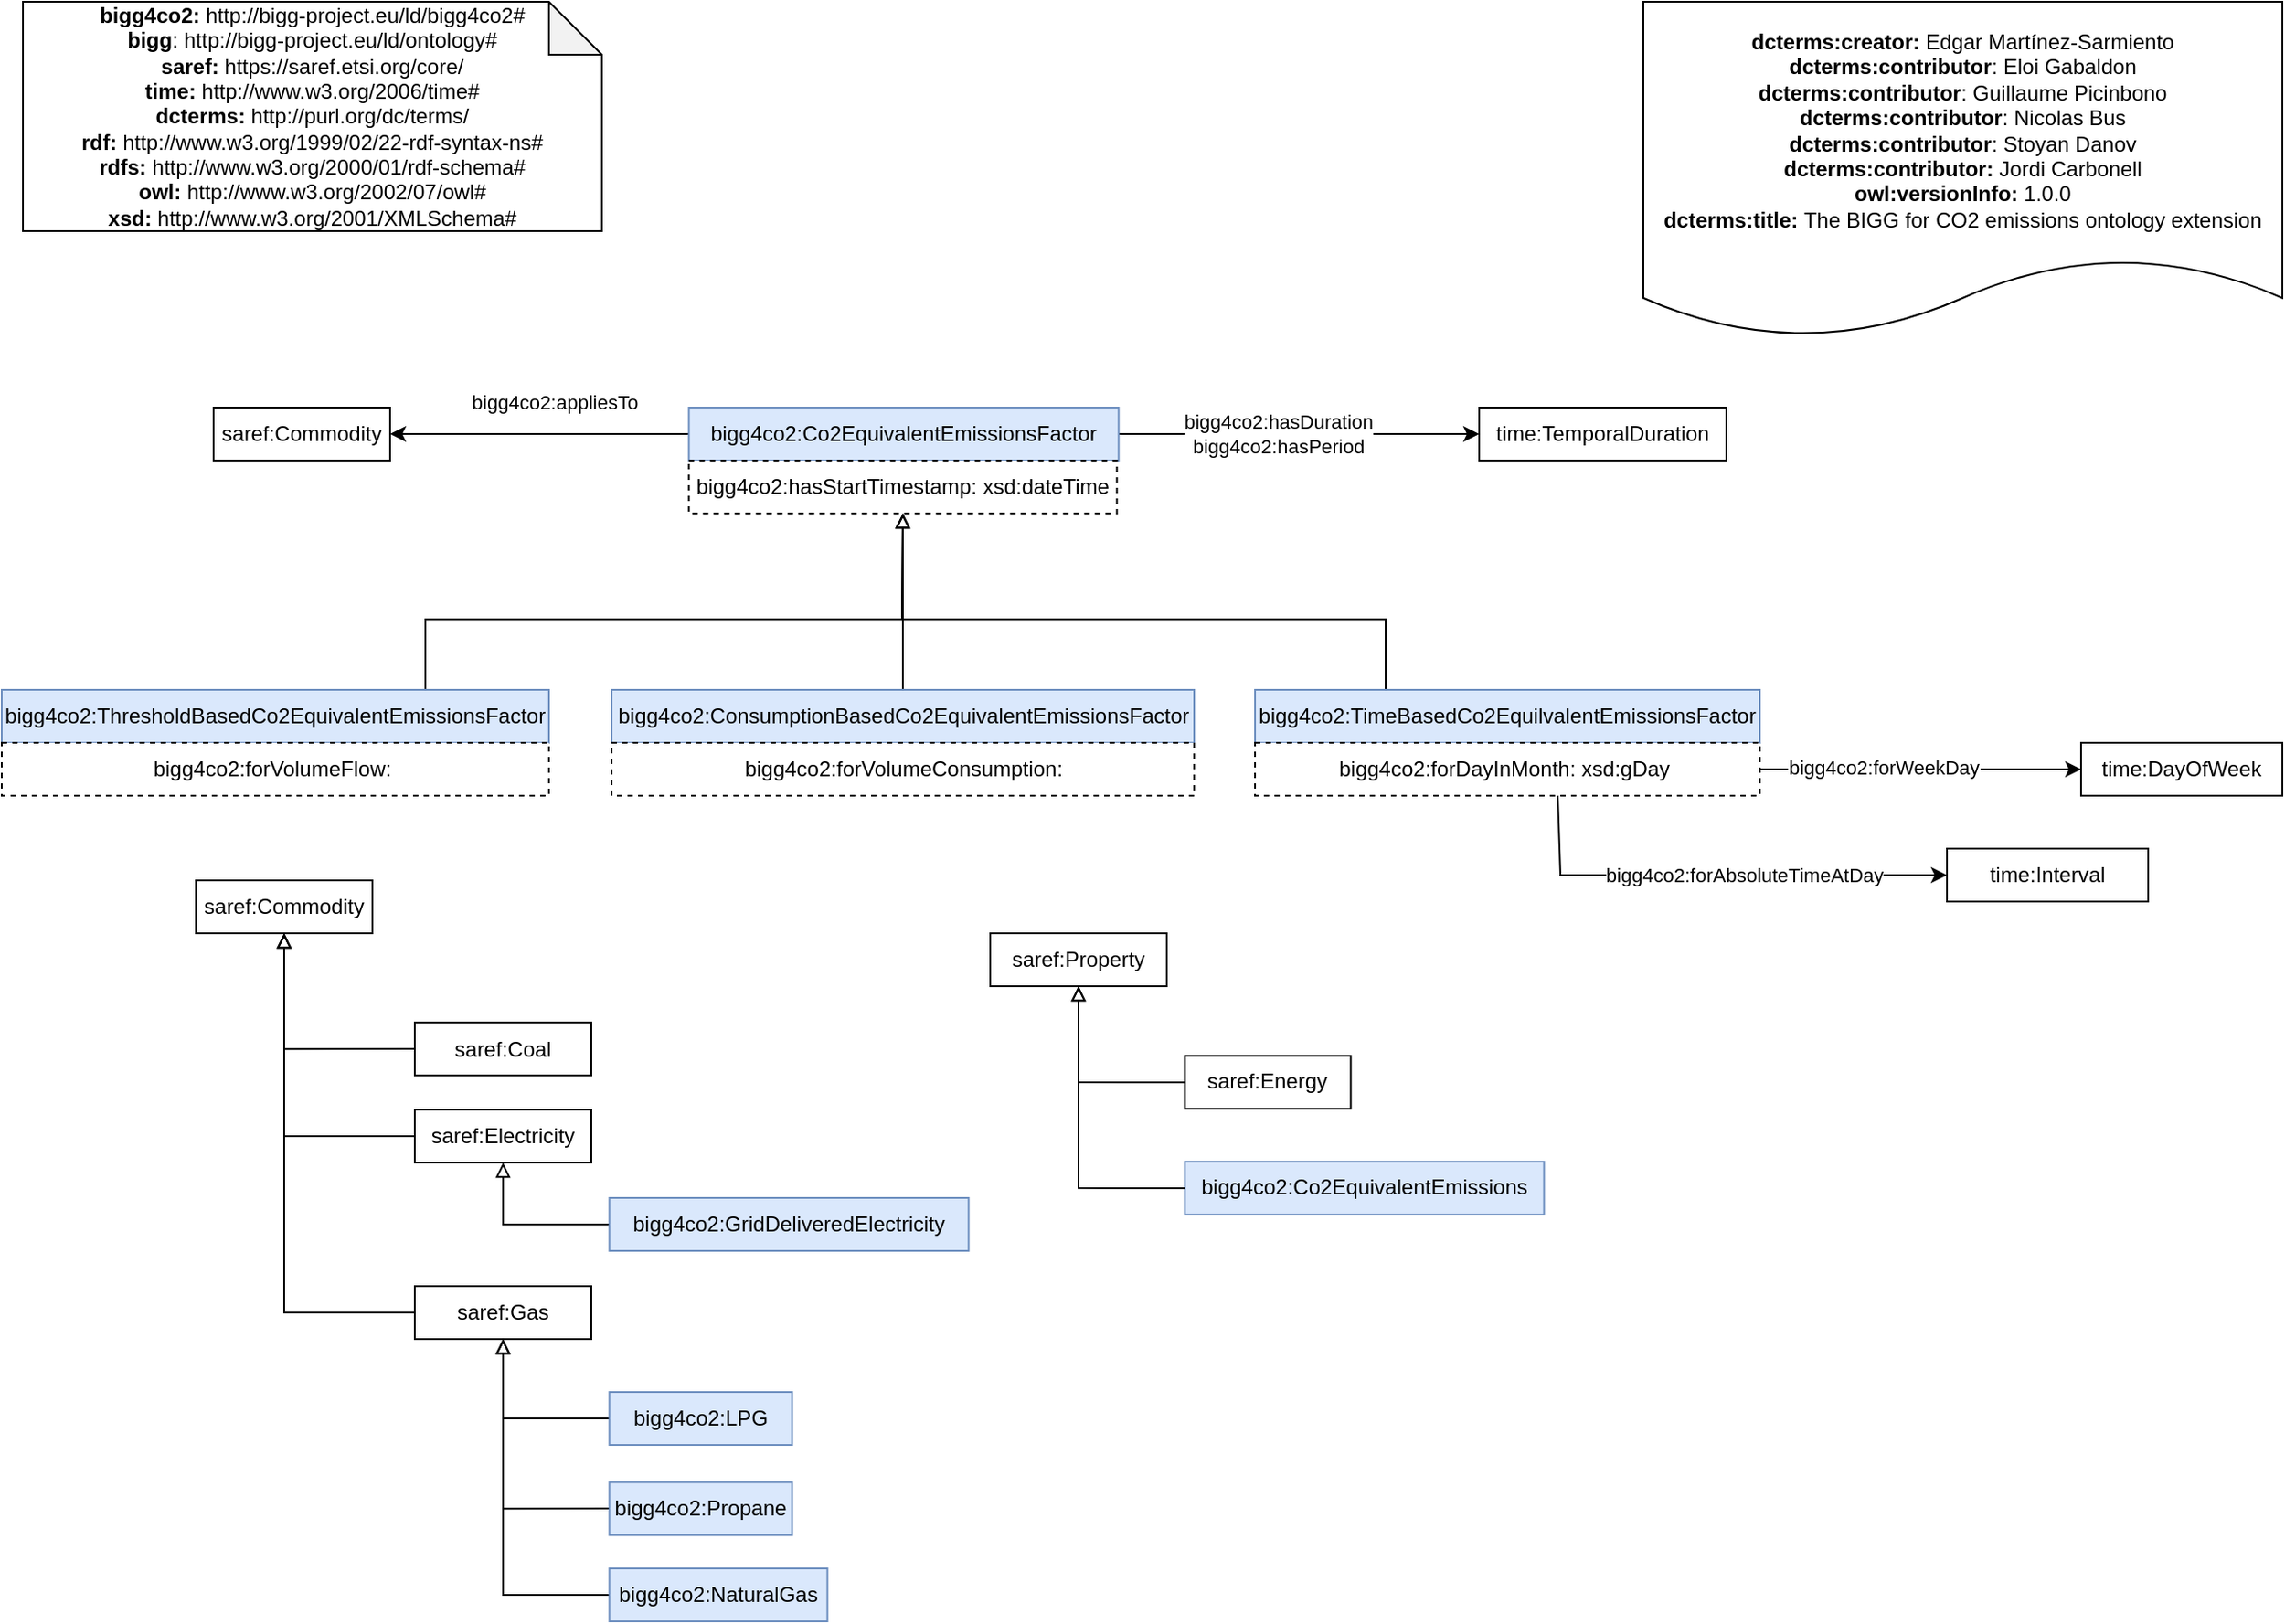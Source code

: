 <mxfile version="20.5.3" type="embed"><diagram name="Página-1" id="1WaEkd88R1eabdke-Tcu"><mxGraphModel dx="1207" dy="-958" grid="1" gridSize="10" guides="1" tooltips="1" connect="1" arrows="1" fold="1" page="1" pageScale="1" pageWidth="827" pageHeight="1169" math="0" shadow="0"><root><mxCell id="0"/><mxCell id="1" parent="0"/><mxCell id="2" value="saref:Commodity" style="rounded=0;whiteSpace=wrap;html=1;snapToPoint=1;points=[[0.1,0],[0.2,0],[0.3,0],[0.4,0],[0.5,0],[0.6,0],[0.7,0],[0.8,0],[0.9,0],[0,0.1],[0,0.3],[0,0.5],[0,0.7],[0,0.9],[0.1,1],[0.2,1],[0.3,1],[0.4,1],[0.5,1],[0.6,1],[0.7,1],[0.8,1],[0.9,1],[1,0.1],[1,0.3],[1,0.5],[1,0.7],[1,0.9]];fillColor=#FFFFFF;strokeColor=#000000;" parent="1" vertex="1"><mxGeometry x="340" y="1650" width="100" height="30" as="geometry"/></mxCell><mxCell id="3" style="rounded=0;orthogonalLoop=1;jettySize=auto;html=1;edgeStyle=orthogonalEdgeStyle;" parent="1" source="7" target="2" edge="1"><mxGeometry relative="1" as="geometry"/></mxCell><mxCell id="4" value="bigg4co2:appliesTo" style="edgeLabel;html=1;align=center;verticalAlign=middle;resizable=0;points=[];" parent="3" connectable="0" vertex="1"><mxGeometry x="-0.097" y="-9" relative="1" as="geometry"><mxPoint y="-9" as="offset"/></mxGeometry></mxCell><mxCell id="5" style="edgeStyle=orthogonalEdgeStyle;rounded=0;orthogonalLoop=1;jettySize=auto;html=1;" parent="1" source="7" target="9" edge="1"><mxGeometry relative="1" as="geometry"/></mxCell><mxCell id="6" value="bigg4co2:hasDuration&lt;br&gt;bigg4co2:hasPeriod" style="edgeLabel;html=1;align=center;verticalAlign=middle;resizable=0;points=[];" parent="5" connectable="0" vertex="1"><mxGeometry x="-0.149" y="-2" relative="1" as="geometry"><mxPoint x="3" y="-2" as="offset"/></mxGeometry></mxCell><mxCell id="7" value="bigg4co2:Co2EquivalentEmissionsFactor" style="rounded=0;whiteSpace=wrap;html=1;snapToPoint=1;points=[[0.1,0],[0.2,0],[0.3,0],[0.4,0],[0.5,0],[0.6,0],[0.7,0],[0.8,0],[0.9,0],[0,0.1],[0,0.3],[0,0.5],[0,0.7],[0,0.9],[0.1,1],[0.2,1],[0.3,1],[0.4,1],[0.5,1],[0.6,1],[0.7,1],[0.8,1],[0.9,1],[1,0.1],[1,0.3],[1,0.5],[1,0.7],[1,0.9]];fillColor=#dae8fc;strokeColor=#6c8ebf;" parent="1" vertex="1"><mxGeometry x="609.25" y="1650" width="243.5" height="30" as="geometry"/></mxCell><mxCell id="8" value="bigg4co2:hasStartTimestamp: xsd:dateTime" style="rounded=0;whiteSpace=wrap;html=1;snapToPoint=1;points=[[0.1,0],[0.2,0],[0.3,0],[0.4,0],[0.5,0],[0.6,0],[0.7,0],[0.8,0],[0.9,0],[0,0.1],[0,0.3],[0,0.5],[0,0.7],[0,0.9],[0.1,1],[0.2,1],[0.3,1],[0.4,1],[0.5,1],[0.6,1],[0.7,1],[0.8,1],[0.9,1],[1,0.1],[1,0.3],[1,0.5],[1,0.7],[1,0.9]];dashed=1;fillColor=#FFFFFF;" parent="1" vertex="1"><mxGeometry x="609.25" y="1680" width="242.5" height="30" as="geometry"/></mxCell><mxCell id="9" value="time:TemporalDuration" style="rounded=0;whiteSpace=wrap;html=1;snapToPoint=1;points=[[0.1,0],[0.2,0],[0.3,0],[0.4,0],[0.5,0],[0.6,0],[0.7,0],[0.8,0],[0.9,0],[0,0.1],[0,0.3],[0,0.5],[0,0.7],[0,0.9],[0.1,1],[0.2,1],[0.3,1],[0.4,1],[0.5,1],[0.6,1],[0.7,1],[0.8,1],[0.9,1],[1,0.1],[1,0.3],[1,0.5],[1,0.7],[1,0.9]];" parent="1" vertex="1"><mxGeometry x="1057" y="1650" width="140" height="30" as="geometry"/></mxCell><mxCell id="10" style="edgeStyle=orthogonalEdgeStyle;rounded=0;orthogonalLoop=1;jettySize=auto;html=1;endArrow=block;endFill=0;" parent="1" source="11" target="8" edge="1"><mxGeometry relative="1" as="geometry"><Array as="points"/></mxGeometry></mxCell><mxCell id="11" value="bigg4co2:ConsumptionBasedCo2EquivalentEmissionsFactor" style="rounded=0;whiteSpace=wrap;html=1;snapToPoint=1;points=[[0.1,0],[0.2,0],[0.3,0],[0.4,0],[0.5,0],[0.6,0],[0.7,0],[0.8,0],[0.9,0],[0,0.1],[0,0.3],[0,0.5],[0,0.7],[0,0.9],[0.1,1],[0.2,1],[0.3,1],[0.4,1],[0.5,1],[0.6,1],[0.7,1],[0.8,1],[0.9,1],[1,0.1],[1,0.3],[1,0.5],[1,0.7],[1,0.9]];fillColor=#dae8fc;strokeColor=#6c8ebf;" parent="1" vertex="1"><mxGeometry x="565.5" y="1810" width="330" height="30" as="geometry"/></mxCell><mxCell id="12" value="bigg4co2:forVolumeConsumption:" style="rounded=0;whiteSpace=wrap;html=1;snapToPoint=1;points=[[0.1,0],[0.2,0],[0.3,0],[0.4,0],[0.5,0],[0.6,0],[0.7,0],[0.8,0],[0.9,0],[0,0.1],[0,0.3],[0,0.5],[0,0.7],[0,0.9],[0.1,1],[0.2,1],[0.3,1],[0.4,1],[0.5,1],[0.6,1],[0.7,1],[0.8,1],[0.9,1],[1,0.1],[1,0.3],[1,0.5],[1,0.7],[1,0.9]];dashed=1;fillColor=#FFFFFF;" parent="1" vertex="1"><mxGeometry x="565.5" y="1840" width="330" height="30" as="geometry"/></mxCell><mxCell id="13" style="edgeStyle=orthogonalEdgeStyle;rounded=0;orthogonalLoop=1;jettySize=auto;html=1;endArrow=block;endFill=0;exitX=0.4;exitY=0;exitDx=0;exitDy=0;" parent="1" source="16" target="8" edge="1"><mxGeometry relative="1" as="geometry"><Array as="points"><mxPoint x="1004" y="1810"/><mxPoint x="1004" y="1770"/><mxPoint x="730" y="1770"/></Array></mxGeometry></mxCell><mxCell id="14" value="" style="edgeStyle=orthogonalEdgeStyle;rounded=0;orthogonalLoop=1;jettySize=auto;html=1;" parent="1" source="19" target="23" edge="1"><mxGeometry relative="1" as="geometry"/></mxCell><mxCell id="15" value="bigg4co2:forWeekDay" style="edgeLabel;html=1;align=center;verticalAlign=middle;resizable=0;points=[];" parent="14" connectable="0" vertex="1"><mxGeometry x="-0.235" y="1" relative="1" as="geometry"><mxPoint as="offset"/></mxGeometry></mxCell><mxCell id="16" value="bigg4co2:TimeBasedCo2EquilvalentEmissionsFactor" style="rounded=0;whiteSpace=wrap;html=1;snapToPoint=1;points=[[0.1,0],[0.2,0],[0.3,0],[0.4,0],[0.5,0],[0.6,0],[0.7,0],[0.8,0],[0.9,0],[0,0.1],[0,0.3],[0,0.5],[0,0.7],[0,0.9],[0.1,1],[0.2,1],[0.3,1],[0.4,1],[0.5,1],[0.6,1],[0.7,1],[0.8,1],[0.9,1],[1,0.1],[1,0.3],[1,0.5],[1,0.7],[1,0.9]];fillColor=#dae8fc;strokeColor=#6c8ebf;" parent="1" vertex="1"><mxGeometry x="930" y="1810" width="286" height="30" as="geometry"/></mxCell><mxCell id="17" value="" style="edgeStyle=orthogonalEdgeStyle;rounded=0;orthogonalLoop=1;jettySize=auto;html=1;" parent="1" source="19" target="24" edge="1"><mxGeometry relative="1" as="geometry"><mxPoint x="1145.474" y="1949.684" as="targetPoint"/><Array as="points"><mxPoint x="1103" y="1915"/></Array></mxGeometry></mxCell><mxCell id="18" value="bigg4co2:forAbsoluteTimeAtDay" style="edgeLabel;html=1;align=center;verticalAlign=middle;resizable=0;points=[];" parent="17" connectable="0" vertex="1"><mxGeometry x="0.578" y="2" relative="1" as="geometry"><mxPoint x="-60" y="2" as="offset"/></mxGeometry></mxCell><mxCell id="19" value="bigg4co2:forDayInMonth: xsd:gDay&amp;nbsp;" style="rounded=0;whiteSpace=wrap;html=1;snapToPoint=1;points=[[0.1,0],[0.2,0],[0.3,0],[0.4,0],[0.5,0],[0.6,0],[0.7,0],[0.8,0],[0.9,0],[0,0.1],[0,0.3],[0,0.5],[0,0.7],[0,0.9],[0.1,1],[0.2,1],[0.3,1],[0.4,1],[0.5,1],[0.6,1],[0.7,1],[0.8,1],[0.9,1],[1,0.1],[1,0.3],[1,0.5],[1,0.7],[1,0.9]];dashed=1;fillColor=#FFFFFF;" parent="1" vertex="1"><mxGeometry x="930" y="1840" width="286" height="30" as="geometry"/></mxCell><mxCell id="20" style="edgeStyle=orthogonalEdgeStyle;rounded=0;orthogonalLoop=1;jettySize=auto;html=1;endArrow=block;endFill=0;exitX=0.7;exitY=0;exitDx=0;exitDy=0;" parent="1" source="21" target="8" edge="1"><mxGeometry relative="1" as="geometry"><Array as="points"><mxPoint x="460" y="1810"/><mxPoint x="460" y="1770"/><mxPoint x="730" y="1770"/></Array></mxGeometry></mxCell><mxCell id="21" value="bigg4co2:ThresholdBasedCo2EquivalentEmissionsFactor" style="rounded=0;whiteSpace=wrap;html=1;snapToPoint=1;points=[[0.1,0],[0.2,0],[0.3,0],[0.4,0],[0.5,0],[0.6,0],[0.7,0],[0.8,0],[0.9,0],[0,0.1],[0,0.3],[0,0.5],[0,0.7],[0,0.9],[0.1,1],[0.2,1],[0.3,1],[0.4,1],[0.5,1],[0.6,1],[0.7,1],[0.8,1],[0.9,1],[1,0.1],[1,0.3],[1,0.5],[1,0.7],[1,0.9]];fillColor=#dae8fc;strokeColor=#6c8ebf;" parent="1" vertex="1"><mxGeometry x="220" y="1810" width="310" height="30" as="geometry"/></mxCell><mxCell id="22" value="bigg4co2:forVolumeFlow:&amp;nbsp;" style="rounded=0;whiteSpace=wrap;html=1;snapToPoint=1;points=[[0.1,0],[0.2,0],[0.3,0],[0.4,0],[0.5,0],[0.6,0],[0.7,0],[0.8,0],[0.9,0],[0,0.1],[0,0.3],[0,0.5],[0,0.7],[0,0.9],[0.1,1],[0.2,1],[0.3,1],[0.4,1],[0.5,1],[0.6,1],[0.7,1],[0.8,1],[0.9,1],[1,0.1],[1,0.3],[1,0.5],[1,0.7],[1,0.9]];dashed=1;fillColor=#FFFFFF;" parent="1" vertex="1"><mxGeometry x="220" y="1840" width="310" height="30" as="geometry"/></mxCell><mxCell id="23" value="time:DayOfWeek" style="rounded=0;whiteSpace=wrap;html=1;snapToPoint=1;points=[[0.1,0],[0.2,0],[0.3,0],[0.4,0],[0.5,0],[0.6,0],[0.7,0],[0.8,0],[0.9,0],[0,0.1],[0,0.3],[0,0.5],[0,0.7],[0,0.9],[0.1,1],[0.2,1],[0.3,1],[0.4,1],[0.5,1],[0.6,1],[0.7,1],[0.8,1],[0.9,1],[1,0.1],[1,0.3],[1,0.5],[1,0.7],[1,0.9]];" parent="1" vertex="1"><mxGeometry x="1397.98" y="1840" width="114" height="30" as="geometry"/></mxCell><mxCell id="24" value="time:Interval" style="rounded=0;whiteSpace=wrap;html=1;snapToPoint=1;points=[[0.1,0],[0.2,0],[0.3,0],[0.4,0],[0.5,0],[0.6,0],[0.7,0],[0.8,0],[0.9,0],[0,0.1],[0,0.3],[0,0.5],[0,0.7],[0,0.9],[0.1,1],[0.2,1],[0.3,1],[0.4,1],[0.5,1],[0.6,1],[0.7,1],[0.8,1],[0.9,1],[1,0.1],[1,0.3],[1,0.5],[1,0.7],[1,0.9]];" parent="1" vertex="1"><mxGeometry x="1322" y="1900" width="114" height="30" as="geometry"/></mxCell><mxCell id="25" value="&lt;div&gt;&lt;/div&gt;&lt;b&gt;bigg4co2:&amp;nbsp;&lt;/b&gt;http://bigg-project.eu/ld/bigg4co2#&lt;div&gt;&lt;b&gt;bigg&lt;/b&gt;: http://bigg-project.eu/ld/ontology#&lt;/div&gt;&lt;div&gt;&lt;/div&gt;&lt;b&gt;saref:&lt;/b&gt;&amp;nbsp;https://saref.etsi.org/core/&lt;br&gt;&lt;span style=&quot;border-color: var(--border-color);&quot;&gt;&lt;b style=&quot;border-color: var(--border-color);&quot;&gt;time:&amp;nbsp;&lt;/b&gt;http://www.w3.org/2006/time#&lt;br&gt;&lt;b&gt;dcterms:&lt;/b&gt;&amp;nbsp;http://purl.org/dc/terms/&lt;br&gt;&lt;div&gt;&lt;div&gt;&lt;b&gt;rdf:&amp;nbsp;&lt;/b&gt;http://www.w3.org/1999/02/22-rdf-syntax-ns#&lt;/div&gt;&lt;/div&gt;&lt;div&gt;&lt;div&gt;&lt;b&gt;rdfs:&amp;nbsp;&lt;/b&gt;http://www.w3.org/2000/01/rdf-schema#&lt;/div&gt;&lt;/div&gt;&lt;div&gt;&lt;div&gt;&lt;b&gt;owl:&lt;/b&gt;&amp;nbsp;http://www.w3.org/2002/07/owl#&lt;/div&gt;&lt;/div&gt;&lt;div&gt;&lt;b&gt;xsd:&amp;nbsp;&lt;/b&gt;http://www.w3.org/2001/XMLSchema#&lt;/div&gt;&lt;/span&gt;" style="shape=note;whiteSpace=wrap;html=1;backgroundOutline=1;darkOpacity=0.05;fillColor=#FFFFFF;" parent="1" vertex="1"><mxGeometry x="232" y="1420" width="328" height="130" as="geometry"/></mxCell><mxCell id="26" value="&lt;div&gt;&lt;b&gt;dcterms:creator:&lt;/b&gt;&amp;nbsp;Edgar Martínez-Sarmiento&lt;/div&gt;&lt;div&gt;&lt;div style=&quot;&quot;&gt;&lt;b&gt;dc&lt;/b&gt;&lt;b&gt;terms&lt;/b&gt;&lt;b&gt;:contributor&lt;/b&gt;:&amp;nbsp;Eloi Gabaldon&lt;/div&gt;&lt;div style=&quot;&quot;&gt;&lt;b&gt;dc&lt;/b&gt;&lt;b&gt;terms&lt;/b&gt;&lt;b&gt;:contributor&lt;/b&gt;:&amp;nbsp;Guillaume Picinbono&lt;/div&gt;&lt;div style=&quot;&quot;&gt;&lt;b&gt;dc&lt;/b&gt;&lt;b&gt;terms&lt;/b&gt;&lt;b&gt;:contributor&lt;/b&gt;:&amp;nbsp;Nicolas Bus&lt;/div&gt;&lt;div style=&quot;&quot;&gt;&lt;b&gt;dc&lt;/b&gt;&lt;b&gt;terms&lt;/b&gt;&lt;b&gt;:contributor&lt;/b&gt;:&amp;nbsp;Stoyan Danov&lt;/div&gt;&lt;div style=&quot;&quot;&gt;&lt;b&gt;dc&lt;/b&gt;&lt;b&gt;terms&lt;/b&gt;&lt;b&gt;:contributor: &lt;/b&gt;Jordi Carbonell&lt;/div&gt;&lt;/div&gt;&lt;div&gt;&lt;b&gt;owl:versionInfo:&lt;/b&gt;&amp;nbsp;1.0.0&lt;/div&gt;&lt;div&gt;&lt;b&gt;dcterms:title:&lt;/b&gt;&amp;nbsp;The BIGG for CO2 emissions ontology extension&lt;/div&gt;" style="shape=document;whiteSpace=wrap;html=1;boundedLbl=1;labelBackgroundColor=#ffffff;strokeColor=#000000;fontSize=12;fontColor=#000000;size=0.233;fillColor=#FFFFFF;align=center;" parent="1" vertex="1"><mxGeometry x="1150" y="1420" width="361.98" height="190" as="geometry"/></mxCell><mxCell id="29" style="edgeStyle=orthogonalEdgeStyle;rounded=0;orthogonalLoop=1;jettySize=auto;html=1;endArrow=block;endFill=0;" parent="1" source="31" target="30" edge="1"><mxGeometry relative="1" as="geometry"><mxPoint x="648.25" y="2038.57" as="sourcePoint"/><mxPoint x="642.25" y="1978.0" as="targetPoint"/></mxGeometry></mxCell><mxCell id="30" value="saref:Property" style="rounded=0;whiteSpace=wrap;html=1;snapToPoint=1;points=[[0.1,0],[0.2,0],[0.3,0],[0.4,0],[0.5,0],[0.6,0],[0.7,0],[0.8,0],[0.9,0],[0,0.1],[0,0.3],[0,0.5],[0,0.7],[0,0.9],[0.1,1],[0.2,1],[0.3,1],[0.4,1],[0.5,1],[0.6,1],[0.7,1],[0.8,1],[0.9,1],[1,0.1],[1,0.3],[1,0.5],[1,0.7],[1,0.9]];" parent="1" vertex="1"><mxGeometry x="780" y="1948.0" width="100" height="30" as="geometry"/></mxCell><mxCell id="31" value="saref:Energy" style="rounded=0;whiteSpace=wrap;html=1;snapToPoint=1;points=[[0.1,0],[0.2,0],[0.3,0],[0.4,0],[0.5,0],[0.6,0],[0.7,0],[0.8,0],[0.9,0],[0,0.1],[0,0.3],[0,0.5],[0,0.7],[0,0.9],[0.1,1],[0.2,1],[0.3,1],[0.4,1],[0.5,1],[0.6,1],[0.7,1],[0.8,1],[0.9,1],[1,0.1],[1,0.3],[1,0.5],[1,0.7],[1,0.9]];fillColor=#FFFFFF;strokeColor=#000000;" parent="1" vertex="1"><mxGeometry x="890.25" y="2017.43" width="94" height="30" as="geometry"/></mxCell><mxCell id="32" style="edgeStyle=orthogonalEdgeStyle;rounded=0;orthogonalLoop=1;jettySize=auto;html=1;endArrow=block;endFill=0;" parent="1" source="34" target="33" edge="1"><mxGeometry relative="1" as="geometry"><mxPoint x="642.25" y="2149.14" as="sourcePoint"/><mxPoint x="636.25" y="2088.57" as="targetPoint"/></mxGeometry></mxCell><mxCell id="33" value="saref:Electricity" style="rounded=0;whiteSpace=wrap;html=1;snapToPoint=1;points=[[0.1,0],[0.2,0],[0.3,0],[0.4,0],[0.5,0],[0.6,0],[0.7,0],[0.8,0],[0.9,0],[0,0.1],[0,0.3],[0,0.5],[0,0.7],[0,0.9],[0.1,1],[0.2,1],[0.3,1],[0.4,1],[0.5,1],[0.6,1],[0.7,1],[0.8,1],[0.9,1],[1,0.1],[1,0.3],[1,0.5],[1,0.7],[1,0.9]];" parent="1" vertex="1"><mxGeometry x="454" y="2048" width="100" height="30" as="geometry"/></mxCell><mxCell id="34" value="bigg4co2:GridDeliveredElectricity" style="rounded=0;whiteSpace=wrap;html=1;snapToPoint=1;points=[[0.1,0],[0.2,0],[0.3,0],[0.4,0],[0.5,0],[0.6,0],[0.7,0],[0.8,0],[0.9,0],[0,0.1],[0,0.3],[0,0.5],[0,0.7],[0,0.9],[0.1,1],[0.2,1],[0.3,1],[0.4,1],[0.5,1],[0.6,1],[0.7,1],[0.8,1],[0.9,1],[1,0.1],[1,0.3],[1,0.5],[1,0.7],[1,0.9]];fillColor=#dae8fc;strokeColor=#6c8ebf;" parent="1" vertex="1"><mxGeometry x="564.25" y="2098" width="203.5" height="30" as="geometry"/></mxCell><mxCell id="35" style="edgeStyle=orthogonalEdgeStyle;rounded=0;orthogonalLoop=1;jettySize=auto;html=1;endArrow=block;endFill=0;" parent="1" source="37" target="36" edge="1"><mxGeometry relative="1" as="geometry"><mxPoint x="272.25" y="2238.57" as="sourcePoint"/><mxPoint x="266.25" y="2178" as="targetPoint"/></mxGeometry></mxCell><mxCell id="36" value="saref:Gas" style="rounded=0;whiteSpace=wrap;html=1;snapToPoint=1;points=[[0.1,0],[0.2,0],[0.3,0],[0.4,0],[0.5,0],[0.6,0],[0.7,0],[0.8,0],[0.9,0],[0,0.1],[0,0.3],[0,0.5],[0,0.7],[0,0.9],[0.1,1],[0.2,1],[0.3,1],[0.4,1],[0.5,1],[0.6,1],[0.7,1],[0.8,1],[0.9,1],[1,0.1],[1,0.3],[1,0.5],[1,0.7],[1,0.9]];" parent="1" vertex="1"><mxGeometry x="454" y="2148" width="100" height="30" as="geometry"/></mxCell><mxCell id="37" value="bigg4co2:LPG" style="rounded=0;whiteSpace=wrap;html=1;snapToPoint=1;points=[[0.1,0],[0.2,0],[0.3,0],[0.4,0],[0.5,0],[0.6,0],[0.7,0],[0.8,0],[0.9,0],[0,0.1],[0,0.3],[0,0.5],[0,0.7],[0,0.9],[0.1,1],[0.2,1],[0.3,1],[0.4,1],[0.5,1],[0.6,1],[0.7,1],[0.8,1],[0.9,1],[1,0.1],[1,0.3],[1,0.5],[1,0.7],[1,0.9]];fillColor=#dae8fc;strokeColor=#6c8ebf;" parent="1" vertex="1"><mxGeometry x="564.25" y="2208" width="103.5" height="30" as="geometry"/></mxCell><mxCell id="40" style="edgeStyle=orthogonalEdgeStyle;rounded=0;orthogonalLoop=1;jettySize=auto;html=1;endArrow=block;endFill=0;" parent="1" source="41" target="36" edge="1"><mxGeometry relative="1" as="geometry"><mxPoint x="142.25" y="2239.14" as="sourcePoint"/><mxPoint x="373.536" y="2177.999" as="targetPoint"/></mxGeometry></mxCell><mxCell id="41" value="bigg4co2:NaturalGas" style="rounded=0;whiteSpace=wrap;html=1;snapToPoint=1;points=[[0.1,0],[0.2,0],[0.3,0],[0.4,0],[0.5,0],[0.6,0],[0.7,0],[0.8,0],[0.9,0],[0,0.1],[0,0.3],[0,0.5],[0,0.7],[0,0.9],[0.1,1],[0.2,1],[0.3,1],[0.4,1],[0.5,1],[0.6,1],[0.7,1],[0.8,1],[0.9,1],[1,0.1],[1,0.3],[1,0.5],[1,0.7],[1,0.9]];fillColor=#dae8fc;strokeColor=#6c8ebf;" parent="1" vertex="1"><mxGeometry x="564.25" y="2308" width="123.5" height="30" as="geometry"/></mxCell><mxCell id="42" style="edgeStyle=orthogonalEdgeStyle;rounded=0;orthogonalLoop=1;jettySize=auto;html=1;endArrow=block;endFill=0;" parent="1" source="43" target="36" edge="1"><mxGeometry relative="1" as="geometry"><mxPoint x="404.25" y="2239.71" as="sourcePoint"/><mxPoint x="368.25" y="2208" as="targetPoint"/></mxGeometry></mxCell><mxCell id="43" value="bigg4co2:Propane" style="rounded=0;whiteSpace=wrap;html=1;snapToPoint=1;points=[[0.1,0],[0.2,0],[0.3,0],[0.4,0],[0.5,0],[0.6,0],[0.7,0],[0.8,0],[0.9,0],[0,0.1],[0,0.3],[0,0.5],[0,0.7],[0,0.9],[0.1,1],[0.2,1],[0.3,1],[0.4,1],[0.5,1],[0.6,1],[0.7,1],[0.8,1],[0.9,1],[1,0.1],[1,0.3],[1,0.5],[1,0.7],[1,0.9]];fillColor=#dae8fc;strokeColor=#6c8ebf;" parent="1" vertex="1"><mxGeometry x="564.25" y="2259.14" width="103.5" height="30" as="geometry"/></mxCell><mxCell id="45" value="saref:Coal" style="rounded=0;whiteSpace=wrap;html=1;snapToPoint=1;points=[[0.1,0],[0.2,0],[0.3,0],[0.4,0],[0.5,0],[0.6,0],[0.7,0],[0.8,0],[0.9,0],[0,0.1],[0,0.3],[0,0.5],[0,0.7],[0,0.9],[0.1,1],[0.2,1],[0.3,1],[0.4,1],[0.5,1],[0.6,1],[0.7,1],[0.8,1],[0.9,1],[1,0.1],[1,0.3],[1,0.5],[1,0.7],[1,0.9]];" parent="1" vertex="1"><mxGeometry x="454" y="1998.57" width="100" height="30" as="geometry"/></mxCell><mxCell id="46" style="edgeStyle=orthogonalEdgeStyle;rounded=0;orthogonalLoop=1;jettySize=auto;html=1;endArrow=block;endFill=0;" parent="1" source="45" target="47" edge="1"><mxGeometry relative="1" as="geometry"><mxPoint x="495.286" y="1947.997" as="sourcePoint"/><mxPoint x="504" y="1958" as="targetPoint"/></mxGeometry></mxCell><mxCell id="47" value="saref:Commodity" style="rounded=0;whiteSpace=wrap;html=1;snapToPoint=1;points=[[0.1,0],[0.2,0],[0.3,0],[0.4,0],[0.5,0],[0.6,0],[0.7,0],[0.8,0],[0.9,0],[0,0.1],[0,0.3],[0,0.5],[0,0.7],[0,0.9],[0.1,1],[0.2,1],[0.3,1],[0.4,1],[0.5,1],[0.6,1],[0.7,1],[0.8,1],[0.9,1],[1,0.1],[1,0.3],[1,0.5],[1,0.7],[1,0.9]];fillColor=#FFFFFF;strokeColor=#000000;" parent="1" vertex="1"><mxGeometry x="330" y="1918" width="100" height="30" as="geometry"/></mxCell><mxCell id="48" style="edgeStyle=orthogonalEdgeStyle;rounded=0;orthogonalLoop=1;jettySize=auto;html=1;endArrow=block;endFill=0;" parent="1" source="33" target="47" edge="1"><mxGeometry relative="1" as="geometry"><mxPoint x="463.821" y="2023.143" as="sourcePoint"/><mxPoint x="389.536" y="1957.429" as="targetPoint"/></mxGeometry></mxCell><mxCell id="49" style="edgeStyle=orthogonalEdgeStyle;rounded=0;orthogonalLoop=1;jettySize=auto;html=1;endArrow=block;endFill=0;" parent="1" source="36" target="47" edge="1"><mxGeometry relative="1" as="geometry"><mxPoint x="473.821" y="2033.143" as="sourcePoint"/><mxPoint x="378.25" y="1938" as="targetPoint"/></mxGeometry></mxCell><mxCell id="50" value="bigg4co2:Co2EquivalentEmissions" style="rounded=0;whiteSpace=wrap;html=1;snapToPoint=1;points=[[0.1,0],[0.2,0],[0.3,0],[0.4,0],[0.5,0],[0.6,0],[0.7,0],[0.8,0],[0.9,0],[0,0.1],[0,0.3],[0,0.5],[0,0.7],[0,0.9],[0.1,1],[0.2,1],[0.3,1],[0.4,1],[0.5,1],[0.6,1],[0.7,1],[0.8,1],[0.9,1],[1,0.1],[1,0.3],[1,0.5],[1,0.7],[1,0.9]];fillColor=#dae8fc;strokeColor=#6c8ebf;" parent="1" vertex="1"><mxGeometry x="890.25" y="2077.43" width="203.5" height="30" as="geometry"/></mxCell><mxCell id="51" style="edgeStyle=orthogonalEdgeStyle;rounded=0;orthogonalLoop=1;jettySize=auto;html=1;endArrow=block;endFill=0;" parent="1" source="50" target="30" edge="1"><mxGeometry relative="1" as="geometry"><mxPoint x="899.821" y="2042.573" as="sourcePoint"/><mxPoint x="839.821" y="1988.287" as="targetPoint"/></mxGeometry></mxCell></root></mxGraphModel></diagram></mxfile>